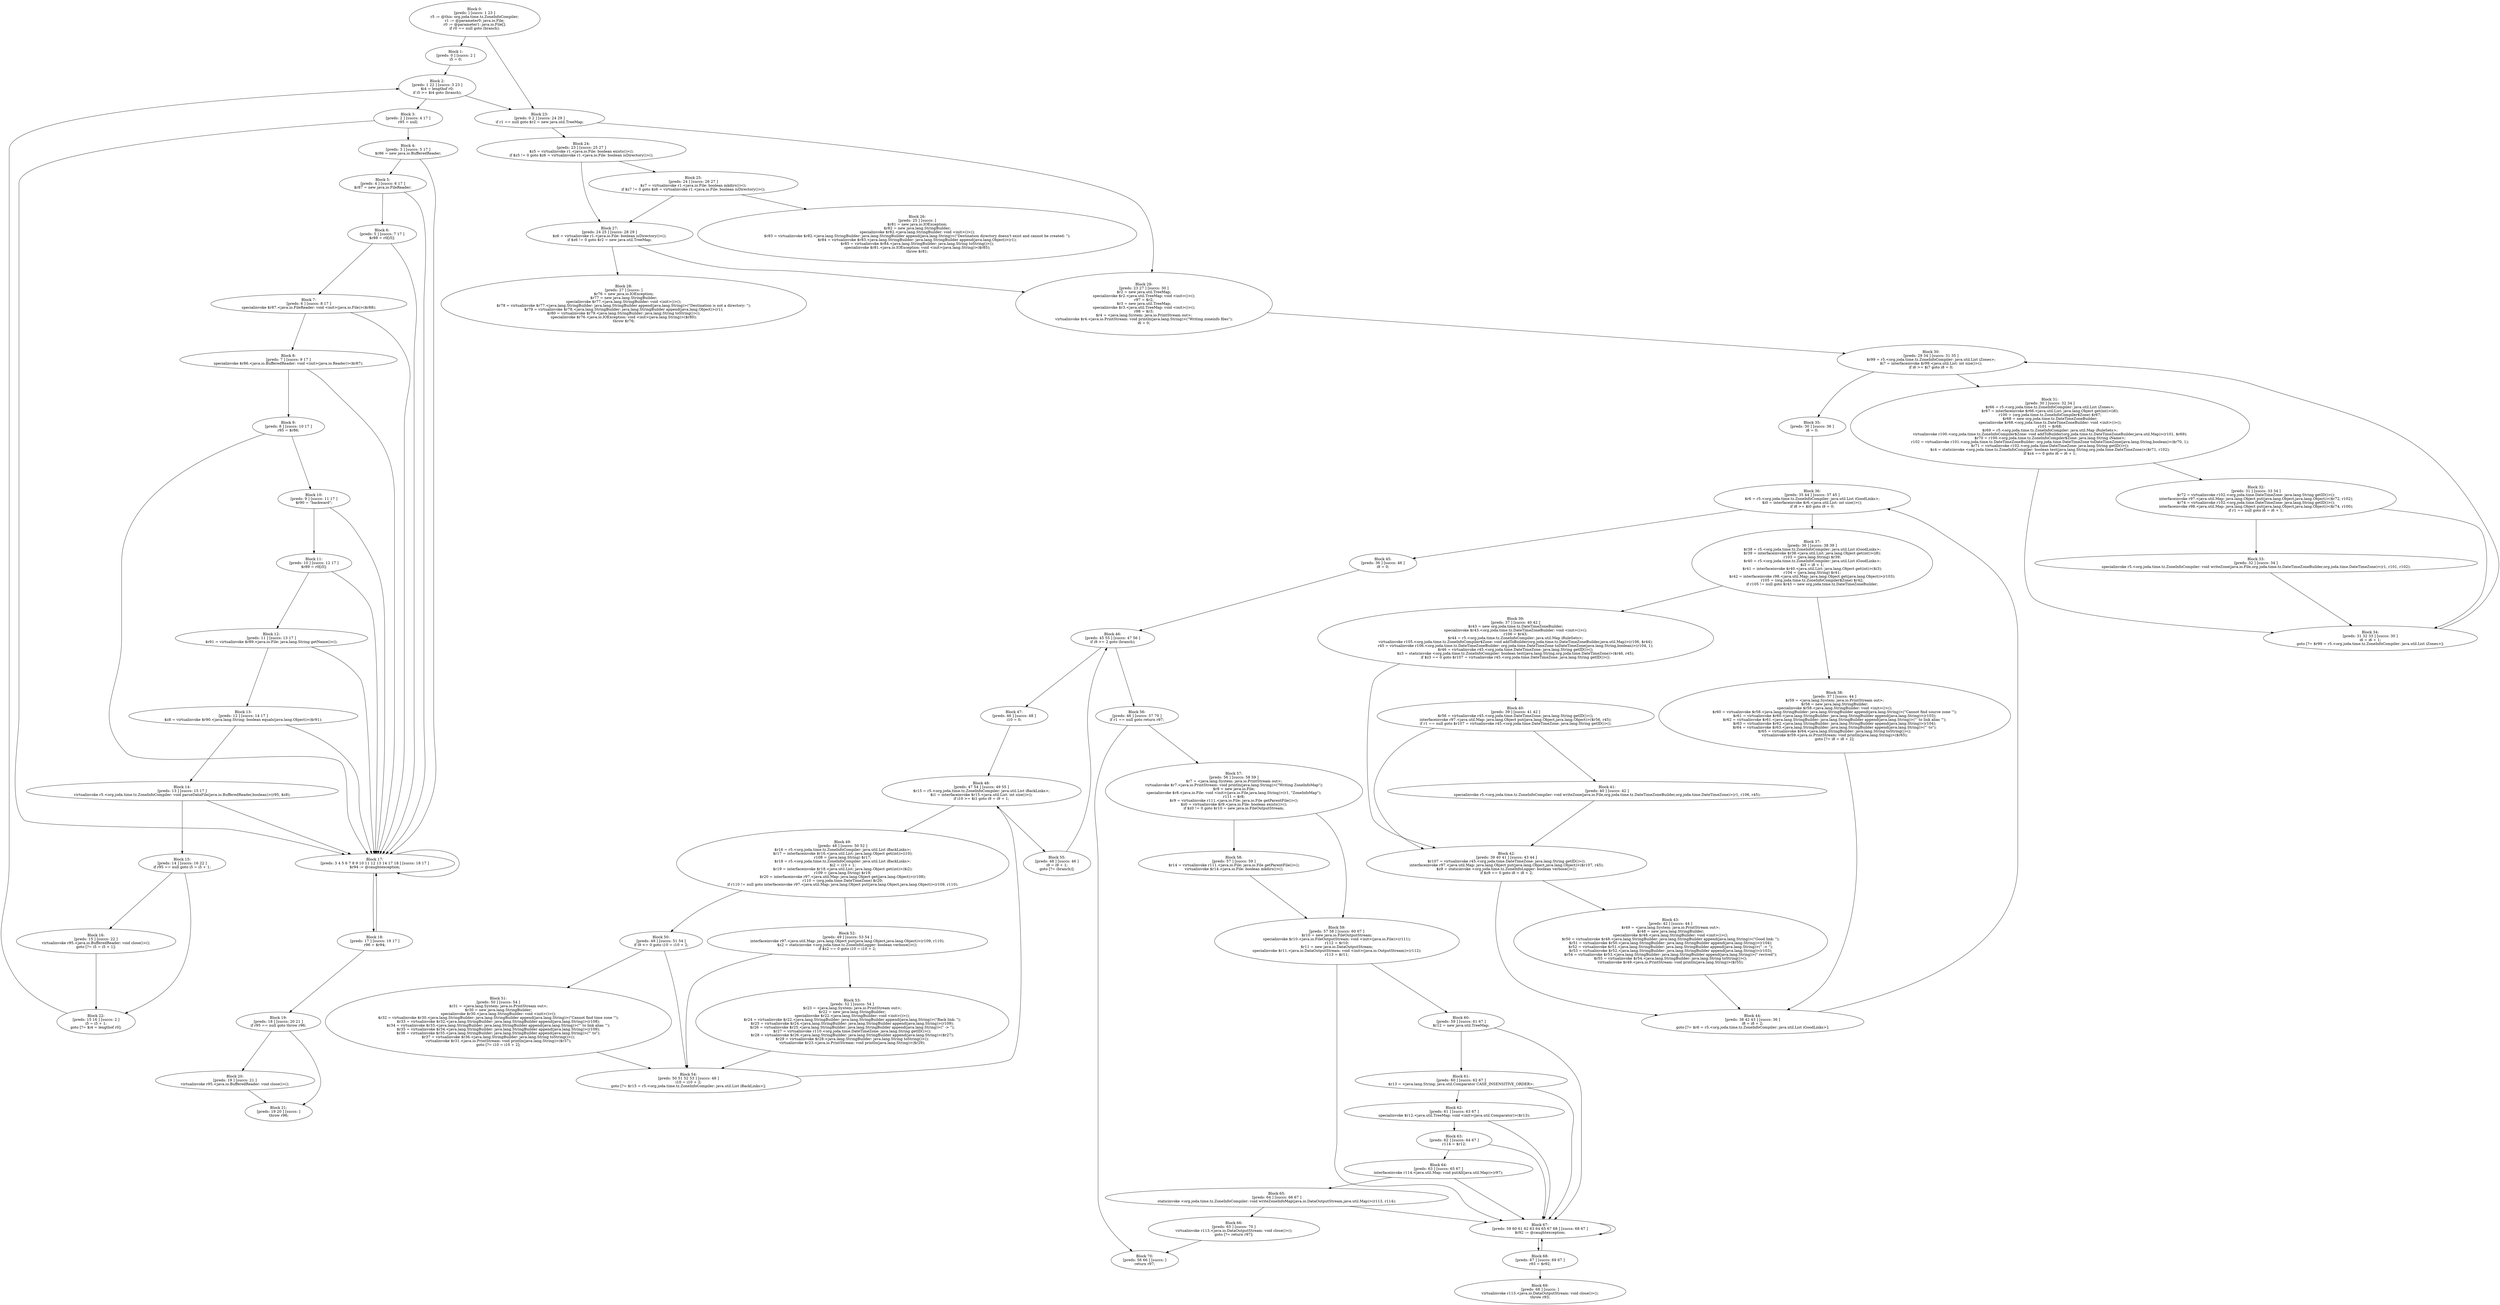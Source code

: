digraph "unitGraph" {
    "Block 0:
[preds: ] [succs: 1 23 ]
r5 := @this: org.joda.time.tz.ZoneInfoCompiler;
r1 := @parameter0: java.io.File;
r0 := @parameter1: java.io.File[];
if r0 == null goto (branch);
"
    "Block 1:
[preds: 0 ] [succs: 2 ]
i5 = 0;
"
    "Block 2:
[preds: 1 22 ] [succs: 3 23 ]
$i4 = lengthof r0;
if i5 >= $i4 goto (branch);
"
    "Block 3:
[preds: 2 ] [succs: 4 17 ]
r95 = null;
"
    "Block 4:
[preds: 3 ] [succs: 5 17 ]
$r86 = new java.io.BufferedReader;
"
    "Block 5:
[preds: 4 ] [succs: 6 17 ]
$r87 = new java.io.FileReader;
"
    "Block 6:
[preds: 5 ] [succs: 7 17 ]
$r88 = r0[i5];
"
    "Block 7:
[preds: 6 ] [succs: 8 17 ]
specialinvoke $r87.<java.io.FileReader: void <init>(java.io.File)>($r88);
"
    "Block 8:
[preds: 7 ] [succs: 9 17 ]
specialinvoke $r86.<java.io.BufferedReader: void <init>(java.io.Reader)>($r87);
"
    "Block 9:
[preds: 8 ] [succs: 10 17 ]
r95 = $r86;
"
    "Block 10:
[preds: 9 ] [succs: 11 17 ]
$r90 = \"backward\";
"
    "Block 11:
[preds: 10 ] [succs: 12 17 ]
$r89 = r0[i5];
"
    "Block 12:
[preds: 11 ] [succs: 13 17 ]
$r91 = virtualinvoke $r89.<java.io.File: java.lang.String getName()>();
"
    "Block 13:
[preds: 12 ] [succs: 14 17 ]
$z8 = virtualinvoke $r90.<java.lang.String: boolean equals(java.lang.Object)>($r91);
"
    "Block 14:
[preds: 13 ] [succs: 15 17 ]
virtualinvoke r5.<org.joda.time.tz.ZoneInfoCompiler: void parseDataFile(java.io.BufferedReader,boolean)>(r95, $z8);
"
    "Block 15:
[preds: 14 ] [succs: 16 22 ]
if r95 == null goto i5 = i5 + 1;
"
    "Block 16:
[preds: 15 ] [succs: 22 ]
virtualinvoke r95.<java.io.BufferedReader: void close()>();
goto [?= i5 = i5 + 1];
"
    "Block 17:
[preds: 3 4 5 6 7 8 9 10 11 12 13 14 17 18 ] [succs: 18 17 ]
$r94 := @caughtexception;
"
    "Block 18:
[preds: 17 ] [succs: 19 17 ]
r96 = $r94;
"
    "Block 19:
[preds: 18 ] [succs: 20 21 ]
if r95 == null goto throw r96;
"
    "Block 20:
[preds: 19 ] [succs: 21 ]
virtualinvoke r95.<java.io.BufferedReader: void close()>();
"
    "Block 21:
[preds: 19 20 ] [succs: ]
throw r96;
"
    "Block 22:
[preds: 15 16 ] [succs: 2 ]
i5 = i5 + 1;
goto [?= $i4 = lengthof r0];
"
    "Block 23:
[preds: 0 2 ] [succs: 24 29 ]
if r1 == null goto $r2 = new java.util.TreeMap;
"
    "Block 24:
[preds: 23 ] [succs: 25 27 ]
$z5 = virtualinvoke r1.<java.io.File: boolean exists()>();
if $z5 != 0 goto $z6 = virtualinvoke r1.<java.io.File: boolean isDirectory()>();
"
    "Block 25:
[preds: 24 ] [succs: 26 27 ]
$z7 = virtualinvoke r1.<java.io.File: boolean mkdirs()>();
if $z7 != 0 goto $z6 = virtualinvoke r1.<java.io.File: boolean isDirectory()>();
"
    "Block 26:
[preds: 25 ] [succs: ]
$r81 = new java.io.IOException;
$r82 = new java.lang.StringBuilder;
specialinvoke $r82.<java.lang.StringBuilder: void <init>()>();
$r83 = virtualinvoke $r82.<java.lang.StringBuilder: java.lang.StringBuilder append(java.lang.String)>(\"Destination directory doesn\'t exist and cannot be created: \");
$r84 = virtualinvoke $r83.<java.lang.StringBuilder: java.lang.StringBuilder append(java.lang.Object)>(r1);
$r85 = virtualinvoke $r84.<java.lang.StringBuilder: java.lang.String toString()>();
specialinvoke $r81.<java.io.IOException: void <init>(java.lang.String)>($r85);
throw $r81;
"
    "Block 27:
[preds: 24 25 ] [succs: 28 29 ]
$z6 = virtualinvoke r1.<java.io.File: boolean isDirectory()>();
if $z6 != 0 goto $r2 = new java.util.TreeMap;
"
    "Block 28:
[preds: 27 ] [succs: ]
$r76 = new java.io.IOException;
$r77 = new java.lang.StringBuilder;
specialinvoke $r77.<java.lang.StringBuilder: void <init>()>();
$r78 = virtualinvoke $r77.<java.lang.StringBuilder: java.lang.StringBuilder append(java.lang.String)>(\"Destination is not a directory: \");
$r79 = virtualinvoke $r78.<java.lang.StringBuilder: java.lang.StringBuilder append(java.lang.Object)>(r1);
$r80 = virtualinvoke $r79.<java.lang.StringBuilder: java.lang.String toString()>();
specialinvoke $r76.<java.io.IOException: void <init>(java.lang.String)>($r80);
throw $r76;
"
    "Block 29:
[preds: 23 27 ] [succs: 30 ]
$r2 = new java.util.TreeMap;
specialinvoke $r2.<java.util.TreeMap: void <init>()>();
r97 = $r2;
$r3 = new java.util.TreeMap;
specialinvoke $r3.<java.util.TreeMap: void <init>()>();
r98 = $r3;
$r4 = <java.lang.System: java.io.PrintStream out>;
virtualinvoke $r4.<java.io.PrintStream: void println(java.lang.String)>(\"Writing zoneinfo files\");
i6 = 0;
"
    "Block 30:
[preds: 29 34 ] [succs: 31 35 ]
$r99 = r5.<org.joda.time.tz.ZoneInfoCompiler: java.util.List iZones>;
$i7 = interfaceinvoke $r99.<java.util.List: int size()>();
if i6 >= $i7 goto i8 = 0;
"
    "Block 31:
[preds: 30 ] [succs: 32 34 ]
$r66 = r5.<org.joda.time.tz.ZoneInfoCompiler: java.util.List iZones>;
$r67 = interfaceinvoke $r66.<java.util.List: java.lang.Object get(int)>(i6);
r100 = (org.joda.time.tz.ZoneInfoCompiler$Zone) $r67;
$r68 = new org.joda.time.tz.DateTimeZoneBuilder;
specialinvoke $r68.<org.joda.time.tz.DateTimeZoneBuilder: void <init>()>();
r101 = $r68;
$r69 = r5.<org.joda.time.tz.ZoneInfoCompiler: java.util.Map iRuleSets>;
virtualinvoke r100.<org.joda.time.tz.ZoneInfoCompiler$Zone: void addToBuilder(org.joda.time.tz.DateTimeZoneBuilder,java.util.Map)>(r101, $r69);
$r70 = r100.<org.joda.time.tz.ZoneInfoCompiler$Zone: java.lang.String iName>;
r102 = virtualinvoke r101.<org.joda.time.tz.DateTimeZoneBuilder: org.joda.time.DateTimeZone toDateTimeZone(java.lang.String,boolean)>($r70, 1);
$r71 = virtualinvoke r102.<org.joda.time.DateTimeZone: java.lang.String getID()>();
$z4 = staticinvoke <org.joda.time.tz.ZoneInfoCompiler: boolean test(java.lang.String,org.joda.time.DateTimeZone)>($r71, r102);
if $z4 == 0 goto i6 = i6 + 1;
"
    "Block 32:
[preds: 31 ] [succs: 33 34 ]
$r72 = virtualinvoke r102.<org.joda.time.DateTimeZone: java.lang.String getID()>();
interfaceinvoke r97.<java.util.Map: java.lang.Object put(java.lang.Object,java.lang.Object)>($r72, r102);
$r74 = virtualinvoke r102.<org.joda.time.DateTimeZone: java.lang.String getID()>();
interfaceinvoke r98.<java.util.Map: java.lang.Object put(java.lang.Object,java.lang.Object)>($r74, r100);
if r1 == null goto i6 = i6 + 1;
"
    "Block 33:
[preds: 32 ] [succs: 34 ]
specialinvoke r5.<org.joda.time.tz.ZoneInfoCompiler: void writeZone(java.io.File,org.joda.time.tz.DateTimeZoneBuilder,org.joda.time.DateTimeZone)>(r1, r101, r102);
"
    "Block 34:
[preds: 31 32 33 ] [succs: 30 ]
i6 = i6 + 1;
goto [?= $r99 = r5.<org.joda.time.tz.ZoneInfoCompiler: java.util.List iZones>];
"
    "Block 35:
[preds: 30 ] [succs: 36 ]
i8 = 0;
"
    "Block 36:
[preds: 35 44 ] [succs: 37 45 ]
$r6 = r5.<org.joda.time.tz.ZoneInfoCompiler: java.util.List iGoodLinks>;
$i0 = interfaceinvoke $r6.<java.util.List: int size()>();
if i8 >= $i0 goto i9 = 0;
"
    "Block 37:
[preds: 36 ] [succs: 38 39 ]
$r38 = r5.<org.joda.time.tz.ZoneInfoCompiler: java.util.List iGoodLinks>;
$r39 = interfaceinvoke $r38.<java.util.List: java.lang.Object get(int)>(i8);
r103 = (java.lang.String) $r39;
$r40 = r5.<org.joda.time.tz.ZoneInfoCompiler: java.util.List iGoodLinks>;
$i3 = i8 + 1;
$r41 = interfaceinvoke $r40.<java.util.List: java.lang.Object get(int)>($i3);
r104 = (java.lang.String) $r41;
$r42 = interfaceinvoke r98.<java.util.Map: java.lang.Object get(java.lang.Object)>(r103);
r105 = (org.joda.time.tz.ZoneInfoCompiler$Zone) $r42;
if r105 != null goto $r43 = new org.joda.time.tz.DateTimeZoneBuilder;
"
    "Block 38:
[preds: 37 ] [succs: 44 ]
$r59 = <java.lang.System: java.io.PrintStream out>;
$r58 = new java.lang.StringBuilder;
specialinvoke $r58.<java.lang.StringBuilder: void <init>()>();
$r60 = virtualinvoke $r58.<java.lang.StringBuilder: java.lang.StringBuilder append(java.lang.String)>(\"Cannot find source zone \'\");
$r61 = virtualinvoke $r60.<java.lang.StringBuilder: java.lang.StringBuilder append(java.lang.String)>(r103);
$r62 = virtualinvoke $r61.<java.lang.StringBuilder: java.lang.StringBuilder append(java.lang.String)>(\"\' to link alias \'\");
$r63 = virtualinvoke $r62.<java.lang.StringBuilder: java.lang.StringBuilder append(java.lang.String)>(r104);
$r64 = virtualinvoke $r63.<java.lang.StringBuilder: java.lang.StringBuilder append(java.lang.String)>(\"\' to\");
$r65 = virtualinvoke $r64.<java.lang.StringBuilder: java.lang.String toString()>();
virtualinvoke $r59.<java.io.PrintStream: void println(java.lang.String)>($r65);
goto [?= i8 = i8 + 2];
"
    "Block 39:
[preds: 37 ] [succs: 40 42 ]
$r43 = new org.joda.time.tz.DateTimeZoneBuilder;
specialinvoke $r43.<org.joda.time.tz.DateTimeZoneBuilder: void <init>()>();
r106 = $r43;
$r44 = r5.<org.joda.time.tz.ZoneInfoCompiler: java.util.Map iRuleSets>;
virtualinvoke r105.<org.joda.time.tz.ZoneInfoCompiler$Zone: void addToBuilder(org.joda.time.tz.DateTimeZoneBuilder,java.util.Map)>(r106, $r44);
r45 = virtualinvoke r106.<org.joda.time.tz.DateTimeZoneBuilder: org.joda.time.DateTimeZone toDateTimeZone(java.lang.String,boolean)>(r104, 1);
$r46 = virtualinvoke r45.<org.joda.time.DateTimeZone: java.lang.String getID()>();
$z3 = staticinvoke <org.joda.time.tz.ZoneInfoCompiler: boolean test(java.lang.String,org.joda.time.DateTimeZone)>($r46, r45);
if $z3 == 0 goto $r107 = virtualinvoke r45.<org.joda.time.DateTimeZone: java.lang.String getID()>();
"
    "Block 40:
[preds: 39 ] [succs: 41 42 ]
$r56 = virtualinvoke r45.<org.joda.time.DateTimeZone: java.lang.String getID()>();
interfaceinvoke r97.<java.util.Map: java.lang.Object put(java.lang.Object,java.lang.Object)>($r56, r45);
if r1 == null goto $r107 = virtualinvoke r45.<org.joda.time.DateTimeZone: java.lang.String getID()>();
"
    "Block 41:
[preds: 40 ] [succs: 42 ]
specialinvoke r5.<org.joda.time.tz.ZoneInfoCompiler: void writeZone(java.io.File,org.joda.time.tz.DateTimeZoneBuilder,org.joda.time.DateTimeZone)>(r1, r106, r45);
"
    "Block 42:
[preds: 39 40 41 ] [succs: 43 44 ]
$r107 = virtualinvoke r45.<org.joda.time.DateTimeZone: java.lang.String getID()>();
interfaceinvoke r97.<java.util.Map: java.lang.Object put(java.lang.Object,java.lang.Object)>($r107, r45);
$z9 = staticinvoke <org.joda.time.tz.ZoneInfoLogger: boolean verbose()>();
if $z9 == 0 goto i8 = i8 + 2;
"
    "Block 43:
[preds: 42 ] [succs: 44 ]
$r49 = <java.lang.System: java.io.PrintStream out>;
$r48 = new java.lang.StringBuilder;
specialinvoke $r48.<java.lang.StringBuilder: void <init>()>();
$r50 = virtualinvoke $r48.<java.lang.StringBuilder: java.lang.StringBuilder append(java.lang.String)>(\"Good link: \");
$r51 = virtualinvoke $r50.<java.lang.StringBuilder: java.lang.StringBuilder append(java.lang.String)>(r104);
$r52 = virtualinvoke $r51.<java.lang.StringBuilder: java.lang.StringBuilder append(java.lang.String)>(\" -> \");
$r53 = virtualinvoke $r52.<java.lang.StringBuilder: java.lang.StringBuilder append(java.lang.String)>(r103);
$r54 = virtualinvoke $r53.<java.lang.StringBuilder: java.lang.StringBuilder append(java.lang.String)>(\" revived\");
$r55 = virtualinvoke $r54.<java.lang.StringBuilder: java.lang.String toString()>();
virtualinvoke $r49.<java.io.PrintStream: void println(java.lang.String)>($r55);
"
    "Block 44:
[preds: 38 42 43 ] [succs: 36 ]
i8 = i8 + 2;
goto [?= $r6 = r5.<org.joda.time.tz.ZoneInfoCompiler: java.util.List iGoodLinks>];
"
    "Block 45:
[preds: 36 ] [succs: 46 ]
i9 = 0;
"
    "Block 46:
[preds: 45 55 ] [succs: 47 56 ]
if i9 >= 2 goto (branch);
"
    "Block 47:
[preds: 46 ] [succs: 48 ]
i10 = 0;
"
    "Block 48:
[preds: 47 54 ] [succs: 49 55 ]
$r15 = r5.<org.joda.time.tz.ZoneInfoCompiler: java.util.List iBackLinks>;
$i1 = interfaceinvoke $r15.<java.util.List: int size()>();
if i10 >= $i1 goto i9 = i9 + 1;
"
    "Block 49:
[preds: 48 ] [succs: 50 52 ]
$r16 = r5.<org.joda.time.tz.ZoneInfoCompiler: java.util.List iBackLinks>;
$r17 = interfaceinvoke $r16.<java.util.List: java.lang.Object get(int)>(i10);
r108 = (java.lang.String) $r17;
$r18 = r5.<org.joda.time.tz.ZoneInfoCompiler: java.util.List iBackLinks>;
$i2 = i10 + 1;
$r19 = interfaceinvoke $r18.<java.util.List: java.lang.Object get(int)>($i2);
r109 = (java.lang.String) $r19;
$r20 = interfaceinvoke r97.<java.util.Map: java.lang.Object get(java.lang.Object)>(r108);
r110 = (org.joda.time.DateTimeZone) $r20;
if r110 != null goto interfaceinvoke r97.<java.util.Map: java.lang.Object put(java.lang.Object,java.lang.Object)>(r109, r110);
"
    "Block 50:
[preds: 49 ] [succs: 51 54 ]
if i9 <= 0 goto i10 = i10 + 2;
"
    "Block 51:
[preds: 50 ] [succs: 54 ]
$r31 = <java.lang.System: java.io.PrintStream out>;
$r30 = new java.lang.StringBuilder;
specialinvoke $r30.<java.lang.StringBuilder: void <init>()>();
$r32 = virtualinvoke $r30.<java.lang.StringBuilder: java.lang.StringBuilder append(java.lang.String)>(\"Cannot find time zone \'\");
$r33 = virtualinvoke $r32.<java.lang.StringBuilder: java.lang.StringBuilder append(java.lang.String)>(r108);
$r34 = virtualinvoke $r33.<java.lang.StringBuilder: java.lang.StringBuilder append(java.lang.String)>(\"\' to link alias \'\");
$r35 = virtualinvoke $r34.<java.lang.StringBuilder: java.lang.StringBuilder append(java.lang.String)>(r109);
$r36 = virtualinvoke $r35.<java.lang.StringBuilder: java.lang.StringBuilder append(java.lang.String)>(\"\' to\");
$r37 = virtualinvoke $r36.<java.lang.StringBuilder: java.lang.String toString()>();
virtualinvoke $r31.<java.io.PrintStream: void println(java.lang.String)>($r37);
goto [?= i10 = i10 + 2];
"
    "Block 52:
[preds: 49 ] [succs: 53 54 ]
interfaceinvoke r97.<java.util.Map: java.lang.Object put(java.lang.Object,java.lang.Object)>(r109, r110);
$z2 = staticinvoke <org.joda.time.tz.ZoneInfoLogger: boolean verbose()>();
if $z2 == 0 goto i10 = i10 + 2;
"
    "Block 53:
[preds: 52 ] [succs: 54 ]
$r23 = <java.lang.System: java.io.PrintStream out>;
$r22 = new java.lang.StringBuilder;
specialinvoke $r22.<java.lang.StringBuilder: void <init>()>();
$r24 = virtualinvoke $r22.<java.lang.StringBuilder: java.lang.StringBuilder append(java.lang.String)>(\"Back link: \");
$r25 = virtualinvoke $r24.<java.lang.StringBuilder: java.lang.StringBuilder append(java.lang.String)>(r109);
$r26 = virtualinvoke $r25.<java.lang.StringBuilder: java.lang.StringBuilder append(java.lang.String)>(\" -> \");
$r27 = virtualinvoke r110.<org.joda.time.DateTimeZone: java.lang.String getID()>();
$r28 = virtualinvoke $r26.<java.lang.StringBuilder: java.lang.StringBuilder append(java.lang.String)>($r27);
$r29 = virtualinvoke $r28.<java.lang.StringBuilder: java.lang.String toString()>();
virtualinvoke $r23.<java.io.PrintStream: void println(java.lang.String)>($r29);
"
    "Block 54:
[preds: 50 51 52 53 ] [succs: 48 ]
i10 = i10 + 2;
goto [?= $r15 = r5.<org.joda.time.tz.ZoneInfoCompiler: java.util.List iBackLinks>];
"
    "Block 55:
[preds: 48 ] [succs: 46 ]
i9 = i9 + 1;
goto [?= (branch)];
"
    "Block 56:
[preds: 46 ] [succs: 57 70 ]
if r1 == null goto return r97;
"
    "Block 57:
[preds: 56 ] [succs: 58 59 ]
$r7 = <java.lang.System: java.io.PrintStream out>;
virtualinvoke $r7.<java.io.PrintStream: void println(java.lang.String)>(\"Writing ZoneInfoMap\");
$r8 = new java.io.File;
specialinvoke $r8.<java.io.File: void <init>(java.io.File,java.lang.String)>(r1, \"ZoneInfoMap\");
r111 = $r8;
$r9 = virtualinvoke r111.<java.io.File: java.io.File getParentFile()>();
$z0 = virtualinvoke $r9.<java.io.File: boolean exists()>();
if $z0 != 0 goto $r10 = new java.io.FileOutputStream;
"
    "Block 58:
[preds: 57 ] [succs: 59 ]
$r14 = virtualinvoke r111.<java.io.File: java.io.File getParentFile()>();
virtualinvoke $r14.<java.io.File: boolean mkdirs()>();
"
    "Block 59:
[preds: 57 58 ] [succs: 60 67 ]
$r10 = new java.io.FileOutputStream;
specialinvoke $r10.<java.io.FileOutputStream: void <init>(java.io.File)>(r111);
r112 = $r10;
$r11 = new java.io.DataOutputStream;
specialinvoke $r11.<java.io.DataOutputStream: void <init>(java.io.OutputStream)>(r112);
r113 = $r11;
"
    "Block 60:
[preds: 59 ] [succs: 61 67 ]
$r12 = new java.util.TreeMap;
"
    "Block 61:
[preds: 60 ] [succs: 62 67 ]
$r13 = <java.lang.String: java.util.Comparator CASE_INSENSITIVE_ORDER>;
"
    "Block 62:
[preds: 61 ] [succs: 63 67 ]
specialinvoke $r12.<java.util.TreeMap: void <init>(java.util.Comparator)>($r13);
"
    "Block 63:
[preds: 62 ] [succs: 64 67 ]
r114 = $r12;
"
    "Block 64:
[preds: 63 ] [succs: 65 67 ]
interfaceinvoke r114.<java.util.Map: void putAll(java.util.Map)>(r97);
"
    "Block 65:
[preds: 64 ] [succs: 66 67 ]
staticinvoke <org.joda.time.tz.ZoneInfoCompiler: void writeZoneInfoMap(java.io.DataOutputStream,java.util.Map)>(r113, r114);
"
    "Block 66:
[preds: 65 ] [succs: 70 ]
virtualinvoke r113.<java.io.DataOutputStream: void close()>();
goto [?= return r97];
"
    "Block 67:
[preds: 59 60 61 62 63 64 65 67 68 ] [succs: 68 67 ]
$r92 := @caughtexception;
"
    "Block 68:
[preds: 67 ] [succs: 69 67 ]
r93 = $r92;
"
    "Block 69:
[preds: 68 ] [succs: ]
virtualinvoke r113.<java.io.DataOutputStream: void close()>();
throw r93;
"
    "Block 70:
[preds: 56 66 ] [succs: ]
return r97;
"
    "Block 0:
[preds: ] [succs: 1 23 ]
r5 := @this: org.joda.time.tz.ZoneInfoCompiler;
r1 := @parameter0: java.io.File;
r0 := @parameter1: java.io.File[];
if r0 == null goto (branch);
"->"Block 1:
[preds: 0 ] [succs: 2 ]
i5 = 0;
";
    "Block 0:
[preds: ] [succs: 1 23 ]
r5 := @this: org.joda.time.tz.ZoneInfoCompiler;
r1 := @parameter0: java.io.File;
r0 := @parameter1: java.io.File[];
if r0 == null goto (branch);
"->"Block 23:
[preds: 0 2 ] [succs: 24 29 ]
if r1 == null goto $r2 = new java.util.TreeMap;
";
    "Block 1:
[preds: 0 ] [succs: 2 ]
i5 = 0;
"->"Block 2:
[preds: 1 22 ] [succs: 3 23 ]
$i4 = lengthof r0;
if i5 >= $i4 goto (branch);
";
    "Block 2:
[preds: 1 22 ] [succs: 3 23 ]
$i4 = lengthof r0;
if i5 >= $i4 goto (branch);
"->"Block 3:
[preds: 2 ] [succs: 4 17 ]
r95 = null;
";
    "Block 2:
[preds: 1 22 ] [succs: 3 23 ]
$i4 = lengthof r0;
if i5 >= $i4 goto (branch);
"->"Block 23:
[preds: 0 2 ] [succs: 24 29 ]
if r1 == null goto $r2 = new java.util.TreeMap;
";
    "Block 3:
[preds: 2 ] [succs: 4 17 ]
r95 = null;
"->"Block 4:
[preds: 3 ] [succs: 5 17 ]
$r86 = new java.io.BufferedReader;
";
    "Block 3:
[preds: 2 ] [succs: 4 17 ]
r95 = null;
"->"Block 17:
[preds: 3 4 5 6 7 8 9 10 11 12 13 14 17 18 ] [succs: 18 17 ]
$r94 := @caughtexception;
";
    "Block 4:
[preds: 3 ] [succs: 5 17 ]
$r86 = new java.io.BufferedReader;
"->"Block 5:
[preds: 4 ] [succs: 6 17 ]
$r87 = new java.io.FileReader;
";
    "Block 4:
[preds: 3 ] [succs: 5 17 ]
$r86 = new java.io.BufferedReader;
"->"Block 17:
[preds: 3 4 5 6 7 8 9 10 11 12 13 14 17 18 ] [succs: 18 17 ]
$r94 := @caughtexception;
";
    "Block 5:
[preds: 4 ] [succs: 6 17 ]
$r87 = new java.io.FileReader;
"->"Block 6:
[preds: 5 ] [succs: 7 17 ]
$r88 = r0[i5];
";
    "Block 5:
[preds: 4 ] [succs: 6 17 ]
$r87 = new java.io.FileReader;
"->"Block 17:
[preds: 3 4 5 6 7 8 9 10 11 12 13 14 17 18 ] [succs: 18 17 ]
$r94 := @caughtexception;
";
    "Block 6:
[preds: 5 ] [succs: 7 17 ]
$r88 = r0[i5];
"->"Block 7:
[preds: 6 ] [succs: 8 17 ]
specialinvoke $r87.<java.io.FileReader: void <init>(java.io.File)>($r88);
";
    "Block 6:
[preds: 5 ] [succs: 7 17 ]
$r88 = r0[i5];
"->"Block 17:
[preds: 3 4 5 6 7 8 9 10 11 12 13 14 17 18 ] [succs: 18 17 ]
$r94 := @caughtexception;
";
    "Block 7:
[preds: 6 ] [succs: 8 17 ]
specialinvoke $r87.<java.io.FileReader: void <init>(java.io.File)>($r88);
"->"Block 8:
[preds: 7 ] [succs: 9 17 ]
specialinvoke $r86.<java.io.BufferedReader: void <init>(java.io.Reader)>($r87);
";
    "Block 7:
[preds: 6 ] [succs: 8 17 ]
specialinvoke $r87.<java.io.FileReader: void <init>(java.io.File)>($r88);
"->"Block 17:
[preds: 3 4 5 6 7 8 9 10 11 12 13 14 17 18 ] [succs: 18 17 ]
$r94 := @caughtexception;
";
    "Block 8:
[preds: 7 ] [succs: 9 17 ]
specialinvoke $r86.<java.io.BufferedReader: void <init>(java.io.Reader)>($r87);
"->"Block 9:
[preds: 8 ] [succs: 10 17 ]
r95 = $r86;
";
    "Block 8:
[preds: 7 ] [succs: 9 17 ]
specialinvoke $r86.<java.io.BufferedReader: void <init>(java.io.Reader)>($r87);
"->"Block 17:
[preds: 3 4 5 6 7 8 9 10 11 12 13 14 17 18 ] [succs: 18 17 ]
$r94 := @caughtexception;
";
    "Block 9:
[preds: 8 ] [succs: 10 17 ]
r95 = $r86;
"->"Block 10:
[preds: 9 ] [succs: 11 17 ]
$r90 = \"backward\";
";
    "Block 9:
[preds: 8 ] [succs: 10 17 ]
r95 = $r86;
"->"Block 17:
[preds: 3 4 5 6 7 8 9 10 11 12 13 14 17 18 ] [succs: 18 17 ]
$r94 := @caughtexception;
";
    "Block 10:
[preds: 9 ] [succs: 11 17 ]
$r90 = \"backward\";
"->"Block 11:
[preds: 10 ] [succs: 12 17 ]
$r89 = r0[i5];
";
    "Block 10:
[preds: 9 ] [succs: 11 17 ]
$r90 = \"backward\";
"->"Block 17:
[preds: 3 4 5 6 7 8 9 10 11 12 13 14 17 18 ] [succs: 18 17 ]
$r94 := @caughtexception;
";
    "Block 11:
[preds: 10 ] [succs: 12 17 ]
$r89 = r0[i5];
"->"Block 12:
[preds: 11 ] [succs: 13 17 ]
$r91 = virtualinvoke $r89.<java.io.File: java.lang.String getName()>();
";
    "Block 11:
[preds: 10 ] [succs: 12 17 ]
$r89 = r0[i5];
"->"Block 17:
[preds: 3 4 5 6 7 8 9 10 11 12 13 14 17 18 ] [succs: 18 17 ]
$r94 := @caughtexception;
";
    "Block 12:
[preds: 11 ] [succs: 13 17 ]
$r91 = virtualinvoke $r89.<java.io.File: java.lang.String getName()>();
"->"Block 13:
[preds: 12 ] [succs: 14 17 ]
$z8 = virtualinvoke $r90.<java.lang.String: boolean equals(java.lang.Object)>($r91);
";
    "Block 12:
[preds: 11 ] [succs: 13 17 ]
$r91 = virtualinvoke $r89.<java.io.File: java.lang.String getName()>();
"->"Block 17:
[preds: 3 4 5 6 7 8 9 10 11 12 13 14 17 18 ] [succs: 18 17 ]
$r94 := @caughtexception;
";
    "Block 13:
[preds: 12 ] [succs: 14 17 ]
$z8 = virtualinvoke $r90.<java.lang.String: boolean equals(java.lang.Object)>($r91);
"->"Block 14:
[preds: 13 ] [succs: 15 17 ]
virtualinvoke r5.<org.joda.time.tz.ZoneInfoCompiler: void parseDataFile(java.io.BufferedReader,boolean)>(r95, $z8);
";
    "Block 13:
[preds: 12 ] [succs: 14 17 ]
$z8 = virtualinvoke $r90.<java.lang.String: boolean equals(java.lang.Object)>($r91);
"->"Block 17:
[preds: 3 4 5 6 7 8 9 10 11 12 13 14 17 18 ] [succs: 18 17 ]
$r94 := @caughtexception;
";
    "Block 14:
[preds: 13 ] [succs: 15 17 ]
virtualinvoke r5.<org.joda.time.tz.ZoneInfoCompiler: void parseDataFile(java.io.BufferedReader,boolean)>(r95, $z8);
"->"Block 15:
[preds: 14 ] [succs: 16 22 ]
if r95 == null goto i5 = i5 + 1;
";
    "Block 14:
[preds: 13 ] [succs: 15 17 ]
virtualinvoke r5.<org.joda.time.tz.ZoneInfoCompiler: void parseDataFile(java.io.BufferedReader,boolean)>(r95, $z8);
"->"Block 17:
[preds: 3 4 5 6 7 8 9 10 11 12 13 14 17 18 ] [succs: 18 17 ]
$r94 := @caughtexception;
";
    "Block 15:
[preds: 14 ] [succs: 16 22 ]
if r95 == null goto i5 = i5 + 1;
"->"Block 16:
[preds: 15 ] [succs: 22 ]
virtualinvoke r95.<java.io.BufferedReader: void close()>();
goto [?= i5 = i5 + 1];
";
    "Block 15:
[preds: 14 ] [succs: 16 22 ]
if r95 == null goto i5 = i5 + 1;
"->"Block 22:
[preds: 15 16 ] [succs: 2 ]
i5 = i5 + 1;
goto [?= $i4 = lengthof r0];
";
    "Block 16:
[preds: 15 ] [succs: 22 ]
virtualinvoke r95.<java.io.BufferedReader: void close()>();
goto [?= i5 = i5 + 1];
"->"Block 22:
[preds: 15 16 ] [succs: 2 ]
i5 = i5 + 1;
goto [?= $i4 = lengthof r0];
";
    "Block 17:
[preds: 3 4 5 6 7 8 9 10 11 12 13 14 17 18 ] [succs: 18 17 ]
$r94 := @caughtexception;
"->"Block 18:
[preds: 17 ] [succs: 19 17 ]
r96 = $r94;
";
    "Block 17:
[preds: 3 4 5 6 7 8 9 10 11 12 13 14 17 18 ] [succs: 18 17 ]
$r94 := @caughtexception;
"->"Block 17:
[preds: 3 4 5 6 7 8 9 10 11 12 13 14 17 18 ] [succs: 18 17 ]
$r94 := @caughtexception;
";
    "Block 18:
[preds: 17 ] [succs: 19 17 ]
r96 = $r94;
"->"Block 19:
[preds: 18 ] [succs: 20 21 ]
if r95 == null goto throw r96;
";
    "Block 18:
[preds: 17 ] [succs: 19 17 ]
r96 = $r94;
"->"Block 17:
[preds: 3 4 5 6 7 8 9 10 11 12 13 14 17 18 ] [succs: 18 17 ]
$r94 := @caughtexception;
";
    "Block 19:
[preds: 18 ] [succs: 20 21 ]
if r95 == null goto throw r96;
"->"Block 20:
[preds: 19 ] [succs: 21 ]
virtualinvoke r95.<java.io.BufferedReader: void close()>();
";
    "Block 19:
[preds: 18 ] [succs: 20 21 ]
if r95 == null goto throw r96;
"->"Block 21:
[preds: 19 20 ] [succs: ]
throw r96;
";
    "Block 20:
[preds: 19 ] [succs: 21 ]
virtualinvoke r95.<java.io.BufferedReader: void close()>();
"->"Block 21:
[preds: 19 20 ] [succs: ]
throw r96;
";
    "Block 22:
[preds: 15 16 ] [succs: 2 ]
i5 = i5 + 1;
goto [?= $i4 = lengthof r0];
"->"Block 2:
[preds: 1 22 ] [succs: 3 23 ]
$i4 = lengthof r0;
if i5 >= $i4 goto (branch);
";
    "Block 23:
[preds: 0 2 ] [succs: 24 29 ]
if r1 == null goto $r2 = new java.util.TreeMap;
"->"Block 24:
[preds: 23 ] [succs: 25 27 ]
$z5 = virtualinvoke r1.<java.io.File: boolean exists()>();
if $z5 != 0 goto $z6 = virtualinvoke r1.<java.io.File: boolean isDirectory()>();
";
    "Block 23:
[preds: 0 2 ] [succs: 24 29 ]
if r1 == null goto $r2 = new java.util.TreeMap;
"->"Block 29:
[preds: 23 27 ] [succs: 30 ]
$r2 = new java.util.TreeMap;
specialinvoke $r2.<java.util.TreeMap: void <init>()>();
r97 = $r2;
$r3 = new java.util.TreeMap;
specialinvoke $r3.<java.util.TreeMap: void <init>()>();
r98 = $r3;
$r4 = <java.lang.System: java.io.PrintStream out>;
virtualinvoke $r4.<java.io.PrintStream: void println(java.lang.String)>(\"Writing zoneinfo files\");
i6 = 0;
";
    "Block 24:
[preds: 23 ] [succs: 25 27 ]
$z5 = virtualinvoke r1.<java.io.File: boolean exists()>();
if $z5 != 0 goto $z6 = virtualinvoke r1.<java.io.File: boolean isDirectory()>();
"->"Block 25:
[preds: 24 ] [succs: 26 27 ]
$z7 = virtualinvoke r1.<java.io.File: boolean mkdirs()>();
if $z7 != 0 goto $z6 = virtualinvoke r1.<java.io.File: boolean isDirectory()>();
";
    "Block 24:
[preds: 23 ] [succs: 25 27 ]
$z5 = virtualinvoke r1.<java.io.File: boolean exists()>();
if $z5 != 0 goto $z6 = virtualinvoke r1.<java.io.File: boolean isDirectory()>();
"->"Block 27:
[preds: 24 25 ] [succs: 28 29 ]
$z6 = virtualinvoke r1.<java.io.File: boolean isDirectory()>();
if $z6 != 0 goto $r2 = new java.util.TreeMap;
";
    "Block 25:
[preds: 24 ] [succs: 26 27 ]
$z7 = virtualinvoke r1.<java.io.File: boolean mkdirs()>();
if $z7 != 0 goto $z6 = virtualinvoke r1.<java.io.File: boolean isDirectory()>();
"->"Block 26:
[preds: 25 ] [succs: ]
$r81 = new java.io.IOException;
$r82 = new java.lang.StringBuilder;
specialinvoke $r82.<java.lang.StringBuilder: void <init>()>();
$r83 = virtualinvoke $r82.<java.lang.StringBuilder: java.lang.StringBuilder append(java.lang.String)>(\"Destination directory doesn\'t exist and cannot be created: \");
$r84 = virtualinvoke $r83.<java.lang.StringBuilder: java.lang.StringBuilder append(java.lang.Object)>(r1);
$r85 = virtualinvoke $r84.<java.lang.StringBuilder: java.lang.String toString()>();
specialinvoke $r81.<java.io.IOException: void <init>(java.lang.String)>($r85);
throw $r81;
";
    "Block 25:
[preds: 24 ] [succs: 26 27 ]
$z7 = virtualinvoke r1.<java.io.File: boolean mkdirs()>();
if $z7 != 0 goto $z6 = virtualinvoke r1.<java.io.File: boolean isDirectory()>();
"->"Block 27:
[preds: 24 25 ] [succs: 28 29 ]
$z6 = virtualinvoke r1.<java.io.File: boolean isDirectory()>();
if $z6 != 0 goto $r2 = new java.util.TreeMap;
";
    "Block 27:
[preds: 24 25 ] [succs: 28 29 ]
$z6 = virtualinvoke r1.<java.io.File: boolean isDirectory()>();
if $z6 != 0 goto $r2 = new java.util.TreeMap;
"->"Block 28:
[preds: 27 ] [succs: ]
$r76 = new java.io.IOException;
$r77 = new java.lang.StringBuilder;
specialinvoke $r77.<java.lang.StringBuilder: void <init>()>();
$r78 = virtualinvoke $r77.<java.lang.StringBuilder: java.lang.StringBuilder append(java.lang.String)>(\"Destination is not a directory: \");
$r79 = virtualinvoke $r78.<java.lang.StringBuilder: java.lang.StringBuilder append(java.lang.Object)>(r1);
$r80 = virtualinvoke $r79.<java.lang.StringBuilder: java.lang.String toString()>();
specialinvoke $r76.<java.io.IOException: void <init>(java.lang.String)>($r80);
throw $r76;
";
    "Block 27:
[preds: 24 25 ] [succs: 28 29 ]
$z6 = virtualinvoke r1.<java.io.File: boolean isDirectory()>();
if $z6 != 0 goto $r2 = new java.util.TreeMap;
"->"Block 29:
[preds: 23 27 ] [succs: 30 ]
$r2 = new java.util.TreeMap;
specialinvoke $r2.<java.util.TreeMap: void <init>()>();
r97 = $r2;
$r3 = new java.util.TreeMap;
specialinvoke $r3.<java.util.TreeMap: void <init>()>();
r98 = $r3;
$r4 = <java.lang.System: java.io.PrintStream out>;
virtualinvoke $r4.<java.io.PrintStream: void println(java.lang.String)>(\"Writing zoneinfo files\");
i6 = 0;
";
    "Block 29:
[preds: 23 27 ] [succs: 30 ]
$r2 = new java.util.TreeMap;
specialinvoke $r2.<java.util.TreeMap: void <init>()>();
r97 = $r2;
$r3 = new java.util.TreeMap;
specialinvoke $r3.<java.util.TreeMap: void <init>()>();
r98 = $r3;
$r4 = <java.lang.System: java.io.PrintStream out>;
virtualinvoke $r4.<java.io.PrintStream: void println(java.lang.String)>(\"Writing zoneinfo files\");
i6 = 0;
"->"Block 30:
[preds: 29 34 ] [succs: 31 35 ]
$r99 = r5.<org.joda.time.tz.ZoneInfoCompiler: java.util.List iZones>;
$i7 = interfaceinvoke $r99.<java.util.List: int size()>();
if i6 >= $i7 goto i8 = 0;
";
    "Block 30:
[preds: 29 34 ] [succs: 31 35 ]
$r99 = r5.<org.joda.time.tz.ZoneInfoCompiler: java.util.List iZones>;
$i7 = interfaceinvoke $r99.<java.util.List: int size()>();
if i6 >= $i7 goto i8 = 0;
"->"Block 31:
[preds: 30 ] [succs: 32 34 ]
$r66 = r5.<org.joda.time.tz.ZoneInfoCompiler: java.util.List iZones>;
$r67 = interfaceinvoke $r66.<java.util.List: java.lang.Object get(int)>(i6);
r100 = (org.joda.time.tz.ZoneInfoCompiler$Zone) $r67;
$r68 = new org.joda.time.tz.DateTimeZoneBuilder;
specialinvoke $r68.<org.joda.time.tz.DateTimeZoneBuilder: void <init>()>();
r101 = $r68;
$r69 = r5.<org.joda.time.tz.ZoneInfoCompiler: java.util.Map iRuleSets>;
virtualinvoke r100.<org.joda.time.tz.ZoneInfoCompiler$Zone: void addToBuilder(org.joda.time.tz.DateTimeZoneBuilder,java.util.Map)>(r101, $r69);
$r70 = r100.<org.joda.time.tz.ZoneInfoCompiler$Zone: java.lang.String iName>;
r102 = virtualinvoke r101.<org.joda.time.tz.DateTimeZoneBuilder: org.joda.time.DateTimeZone toDateTimeZone(java.lang.String,boolean)>($r70, 1);
$r71 = virtualinvoke r102.<org.joda.time.DateTimeZone: java.lang.String getID()>();
$z4 = staticinvoke <org.joda.time.tz.ZoneInfoCompiler: boolean test(java.lang.String,org.joda.time.DateTimeZone)>($r71, r102);
if $z4 == 0 goto i6 = i6 + 1;
";
    "Block 30:
[preds: 29 34 ] [succs: 31 35 ]
$r99 = r5.<org.joda.time.tz.ZoneInfoCompiler: java.util.List iZones>;
$i7 = interfaceinvoke $r99.<java.util.List: int size()>();
if i6 >= $i7 goto i8 = 0;
"->"Block 35:
[preds: 30 ] [succs: 36 ]
i8 = 0;
";
    "Block 31:
[preds: 30 ] [succs: 32 34 ]
$r66 = r5.<org.joda.time.tz.ZoneInfoCompiler: java.util.List iZones>;
$r67 = interfaceinvoke $r66.<java.util.List: java.lang.Object get(int)>(i6);
r100 = (org.joda.time.tz.ZoneInfoCompiler$Zone) $r67;
$r68 = new org.joda.time.tz.DateTimeZoneBuilder;
specialinvoke $r68.<org.joda.time.tz.DateTimeZoneBuilder: void <init>()>();
r101 = $r68;
$r69 = r5.<org.joda.time.tz.ZoneInfoCompiler: java.util.Map iRuleSets>;
virtualinvoke r100.<org.joda.time.tz.ZoneInfoCompiler$Zone: void addToBuilder(org.joda.time.tz.DateTimeZoneBuilder,java.util.Map)>(r101, $r69);
$r70 = r100.<org.joda.time.tz.ZoneInfoCompiler$Zone: java.lang.String iName>;
r102 = virtualinvoke r101.<org.joda.time.tz.DateTimeZoneBuilder: org.joda.time.DateTimeZone toDateTimeZone(java.lang.String,boolean)>($r70, 1);
$r71 = virtualinvoke r102.<org.joda.time.DateTimeZone: java.lang.String getID()>();
$z4 = staticinvoke <org.joda.time.tz.ZoneInfoCompiler: boolean test(java.lang.String,org.joda.time.DateTimeZone)>($r71, r102);
if $z4 == 0 goto i6 = i6 + 1;
"->"Block 32:
[preds: 31 ] [succs: 33 34 ]
$r72 = virtualinvoke r102.<org.joda.time.DateTimeZone: java.lang.String getID()>();
interfaceinvoke r97.<java.util.Map: java.lang.Object put(java.lang.Object,java.lang.Object)>($r72, r102);
$r74 = virtualinvoke r102.<org.joda.time.DateTimeZone: java.lang.String getID()>();
interfaceinvoke r98.<java.util.Map: java.lang.Object put(java.lang.Object,java.lang.Object)>($r74, r100);
if r1 == null goto i6 = i6 + 1;
";
    "Block 31:
[preds: 30 ] [succs: 32 34 ]
$r66 = r5.<org.joda.time.tz.ZoneInfoCompiler: java.util.List iZones>;
$r67 = interfaceinvoke $r66.<java.util.List: java.lang.Object get(int)>(i6);
r100 = (org.joda.time.tz.ZoneInfoCompiler$Zone) $r67;
$r68 = new org.joda.time.tz.DateTimeZoneBuilder;
specialinvoke $r68.<org.joda.time.tz.DateTimeZoneBuilder: void <init>()>();
r101 = $r68;
$r69 = r5.<org.joda.time.tz.ZoneInfoCompiler: java.util.Map iRuleSets>;
virtualinvoke r100.<org.joda.time.tz.ZoneInfoCompiler$Zone: void addToBuilder(org.joda.time.tz.DateTimeZoneBuilder,java.util.Map)>(r101, $r69);
$r70 = r100.<org.joda.time.tz.ZoneInfoCompiler$Zone: java.lang.String iName>;
r102 = virtualinvoke r101.<org.joda.time.tz.DateTimeZoneBuilder: org.joda.time.DateTimeZone toDateTimeZone(java.lang.String,boolean)>($r70, 1);
$r71 = virtualinvoke r102.<org.joda.time.DateTimeZone: java.lang.String getID()>();
$z4 = staticinvoke <org.joda.time.tz.ZoneInfoCompiler: boolean test(java.lang.String,org.joda.time.DateTimeZone)>($r71, r102);
if $z4 == 0 goto i6 = i6 + 1;
"->"Block 34:
[preds: 31 32 33 ] [succs: 30 ]
i6 = i6 + 1;
goto [?= $r99 = r5.<org.joda.time.tz.ZoneInfoCompiler: java.util.List iZones>];
";
    "Block 32:
[preds: 31 ] [succs: 33 34 ]
$r72 = virtualinvoke r102.<org.joda.time.DateTimeZone: java.lang.String getID()>();
interfaceinvoke r97.<java.util.Map: java.lang.Object put(java.lang.Object,java.lang.Object)>($r72, r102);
$r74 = virtualinvoke r102.<org.joda.time.DateTimeZone: java.lang.String getID()>();
interfaceinvoke r98.<java.util.Map: java.lang.Object put(java.lang.Object,java.lang.Object)>($r74, r100);
if r1 == null goto i6 = i6 + 1;
"->"Block 33:
[preds: 32 ] [succs: 34 ]
specialinvoke r5.<org.joda.time.tz.ZoneInfoCompiler: void writeZone(java.io.File,org.joda.time.tz.DateTimeZoneBuilder,org.joda.time.DateTimeZone)>(r1, r101, r102);
";
    "Block 32:
[preds: 31 ] [succs: 33 34 ]
$r72 = virtualinvoke r102.<org.joda.time.DateTimeZone: java.lang.String getID()>();
interfaceinvoke r97.<java.util.Map: java.lang.Object put(java.lang.Object,java.lang.Object)>($r72, r102);
$r74 = virtualinvoke r102.<org.joda.time.DateTimeZone: java.lang.String getID()>();
interfaceinvoke r98.<java.util.Map: java.lang.Object put(java.lang.Object,java.lang.Object)>($r74, r100);
if r1 == null goto i6 = i6 + 1;
"->"Block 34:
[preds: 31 32 33 ] [succs: 30 ]
i6 = i6 + 1;
goto [?= $r99 = r5.<org.joda.time.tz.ZoneInfoCompiler: java.util.List iZones>];
";
    "Block 33:
[preds: 32 ] [succs: 34 ]
specialinvoke r5.<org.joda.time.tz.ZoneInfoCompiler: void writeZone(java.io.File,org.joda.time.tz.DateTimeZoneBuilder,org.joda.time.DateTimeZone)>(r1, r101, r102);
"->"Block 34:
[preds: 31 32 33 ] [succs: 30 ]
i6 = i6 + 1;
goto [?= $r99 = r5.<org.joda.time.tz.ZoneInfoCompiler: java.util.List iZones>];
";
    "Block 34:
[preds: 31 32 33 ] [succs: 30 ]
i6 = i6 + 1;
goto [?= $r99 = r5.<org.joda.time.tz.ZoneInfoCompiler: java.util.List iZones>];
"->"Block 30:
[preds: 29 34 ] [succs: 31 35 ]
$r99 = r5.<org.joda.time.tz.ZoneInfoCompiler: java.util.List iZones>;
$i7 = interfaceinvoke $r99.<java.util.List: int size()>();
if i6 >= $i7 goto i8 = 0;
";
    "Block 35:
[preds: 30 ] [succs: 36 ]
i8 = 0;
"->"Block 36:
[preds: 35 44 ] [succs: 37 45 ]
$r6 = r5.<org.joda.time.tz.ZoneInfoCompiler: java.util.List iGoodLinks>;
$i0 = interfaceinvoke $r6.<java.util.List: int size()>();
if i8 >= $i0 goto i9 = 0;
";
    "Block 36:
[preds: 35 44 ] [succs: 37 45 ]
$r6 = r5.<org.joda.time.tz.ZoneInfoCompiler: java.util.List iGoodLinks>;
$i0 = interfaceinvoke $r6.<java.util.List: int size()>();
if i8 >= $i0 goto i9 = 0;
"->"Block 37:
[preds: 36 ] [succs: 38 39 ]
$r38 = r5.<org.joda.time.tz.ZoneInfoCompiler: java.util.List iGoodLinks>;
$r39 = interfaceinvoke $r38.<java.util.List: java.lang.Object get(int)>(i8);
r103 = (java.lang.String) $r39;
$r40 = r5.<org.joda.time.tz.ZoneInfoCompiler: java.util.List iGoodLinks>;
$i3 = i8 + 1;
$r41 = interfaceinvoke $r40.<java.util.List: java.lang.Object get(int)>($i3);
r104 = (java.lang.String) $r41;
$r42 = interfaceinvoke r98.<java.util.Map: java.lang.Object get(java.lang.Object)>(r103);
r105 = (org.joda.time.tz.ZoneInfoCompiler$Zone) $r42;
if r105 != null goto $r43 = new org.joda.time.tz.DateTimeZoneBuilder;
";
    "Block 36:
[preds: 35 44 ] [succs: 37 45 ]
$r6 = r5.<org.joda.time.tz.ZoneInfoCompiler: java.util.List iGoodLinks>;
$i0 = interfaceinvoke $r6.<java.util.List: int size()>();
if i8 >= $i0 goto i9 = 0;
"->"Block 45:
[preds: 36 ] [succs: 46 ]
i9 = 0;
";
    "Block 37:
[preds: 36 ] [succs: 38 39 ]
$r38 = r5.<org.joda.time.tz.ZoneInfoCompiler: java.util.List iGoodLinks>;
$r39 = interfaceinvoke $r38.<java.util.List: java.lang.Object get(int)>(i8);
r103 = (java.lang.String) $r39;
$r40 = r5.<org.joda.time.tz.ZoneInfoCompiler: java.util.List iGoodLinks>;
$i3 = i8 + 1;
$r41 = interfaceinvoke $r40.<java.util.List: java.lang.Object get(int)>($i3);
r104 = (java.lang.String) $r41;
$r42 = interfaceinvoke r98.<java.util.Map: java.lang.Object get(java.lang.Object)>(r103);
r105 = (org.joda.time.tz.ZoneInfoCompiler$Zone) $r42;
if r105 != null goto $r43 = new org.joda.time.tz.DateTimeZoneBuilder;
"->"Block 38:
[preds: 37 ] [succs: 44 ]
$r59 = <java.lang.System: java.io.PrintStream out>;
$r58 = new java.lang.StringBuilder;
specialinvoke $r58.<java.lang.StringBuilder: void <init>()>();
$r60 = virtualinvoke $r58.<java.lang.StringBuilder: java.lang.StringBuilder append(java.lang.String)>(\"Cannot find source zone \'\");
$r61 = virtualinvoke $r60.<java.lang.StringBuilder: java.lang.StringBuilder append(java.lang.String)>(r103);
$r62 = virtualinvoke $r61.<java.lang.StringBuilder: java.lang.StringBuilder append(java.lang.String)>(\"\' to link alias \'\");
$r63 = virtualinvoke $r62.<java.lang.StringBuilder: java.lang.StringBuilder append(java.lang.String)>(r104);
$r64 = virtualinvoke $r63.<java.lang.StringBuilder: java.lang.StringBuilder append(java.lang.String)>(\"\' to\");
$r65 = virtualinvoke $r64.<java.lang.StringBuilder: java.lang.String toString()>();
virtualinvoke $r59.<java.io.PrintStream: void println(java.lang.String)>($r65);
goto [?= i8 = i8 + 2];
";
    "Block 37:
[preds: 36 ] [succs: 38 39 ]
$r38 = r5.<org.joda.time.tz.ZoneInfoCompiler: java.util.List iGoodLinks>;
$r39 = interfaceinvoke $r38.<java.util.List: java.lang.Object get(int)>(i8);
r103 = (java.lang.String) $r39;
$r40 = r5.<org.joda.time.tz.ZoneInfoCompiler: java.util.List iGoodLinks>;
$i3 = i8 + 1;
$r41 = interfaceinvoke $r40.<java.util.List: java.lang.Object get(int)>($i3);
r104 = (java.lang.String) $r41;
$r42 = interfaceinvoke r98.<java.util.Map: java.lang.Object get(java.lang.Object)>(r103);
r105 = (org.joda.time.tz.ZoneInfoCompiler$Zone) $r42;
if r105 != null goto $r43 = new org.joda.time.tz.DateTimeZoneBuilder;
"->"Block 39:
[preds: 37 ] [succs: 40 42 ]
$r43 = new org.joda.time.tz.DateTimeZoneBuilder;
specialinvoke $r43.<org.joda.time.tz.DateTimeZoneBuilder: void <init>()>();
r106 = $r43;
$r44 = r5.<org.joda.time.tz.ZoneInfoCompiler: java.util.Map iRuleSets>;
virtualinvoke r105.<org.joda.time.tz.ZoneInfoCompiler$Zone: void addToBuilder(org.joda.time.tz.DateTimeZoneBuilder,java.util.Map)>(r106, $r44);
r45 = virtualinvoke r106.<org.joda.time.tz.DateTimeZoneBuilder: org.joda.time.DateTimeZone toDateTimeZone(java.lang.String,boolean)>(r104, 1);
$r46 = virtualinvoke r45.<org.joda.time.DateTimeZone: java.lang.String getID()>();
$z3 = staticinvoke <org.joda.time.tz.ZoneInfoCompiler: boolean test(java.lang.String,org.joda.time.DateTimeZone)>($r46, r45);
if $z3 == 0 goto $r107 = virtualinvoke r45.<org.joda.time.DateTimeZone: java.lang.String getID()>();
";
    "Block 38:
[preds: 37 ] [succs: 44 ]
$r59 = <java.lang.System: java.io.PrintStream out>;
$r58 = new java.lang.StringBuilder;
specialinvoke $r58.<java.lang.StringBuilder: void <init>()>();
$r60 = virtualinvoke $r58.<java.lang.StringBuilder: java.lang.StringBuilder append(java.lang.String)>(\"Cannot find source zone \'\");
$r61 = virtualinvoke $r60.<java.lang.StringBuilder: java.lang.StringBuilder append(java.lang.String)>(r103);
$r62 = virtualinvoke $r61.<java.lang.StringBuilder: java.lang.StringBuilder append(java.lang.String)>(\"\' to link alias \'\");
$r63 = virtualinvoke $r62.<java.lang.StringBuilder: java.lang.StringBuilder append(java.lang.String)>(r104);
$r64 = virtualinvoke $r63.<java.lang.StringBuilder: java.lang.StringBuilder append(java.lang.String)>(\"\' to\");
$r65 = virtualinvoke $r64.<java.lang.StringBuilder: java.lang.String toString()>();
virtualinvoke $r59.<java.io.PrintStream: void println(java.lang.String)>($r65);
goto [?= i8 = i8 + 2];
"->"Block 44:
[preds: 38 42 43 ] [succs: 36 ]
i8 = i8 + 2;
goto [?= $r6 = r5.<org.joda.time.tz.ZoneInfoCompiler: java.util.List iGoodLinks>];
";
    "Block 39:
[preds: 37 ] [succs: 40 42 ]
$r43 = new org.joda.time.tz.DateTimeZoneBuilder;
specialinvoke $r43.<org.joda.time.tz.DateTimeZoneBuilder: void <init>()>();
r106 = $r43;
$r44 = r5.<org.joda.time.tz.ZoneInfoCompiler: java.util.Map iRuleSets>;
virtualinvoke r105.<org.joda.time.tz.ZoneInfoCompiler$Zone: void addToBuilder(org.joda.time.tz.DateTimeZoneBuilder,java.util.Map)>(r106, $r44);
r45 = virtualinvoke r106.<org.joda.time.tz.DateTimeZoneBuilder: org.joda.time.DateTimeZone toDateTimeZone(java.lang.String,boolean)>(r104, 1);
$r46 = virtualinvoke r45.<org.joda.time.DateTimeZone: java.lang.String getID()>();
$z3 = staticinvoke <org.joda.time.tz.ZoneInfoCompiler: boolean test(java.lang.String,org.joda.time.DateTimeZone)>($r46, r45);
if $z3 == 0 goto $r107 = virtualinvoke r45.<org.joda.time.DateTimeZone: java.lang.String getID()>();
"->"Block 40:
[preds: 39 ] [succs: 41 42 ]
$r56 = virtualinvoke r45.<org.joda.time.DateTimeZone: java.lang.String getID()>();
interfaceinvoke r97.<java.util.Map: java.lang.Object put(java.lang.Object,java.lang.Object)>($r56, r45);
if r1 == null goto $r107 = virtualinvoke r45.<org.joda.time.DateTimeZone: java.lang.String getID()>();
";
    "Block 39:
[preds: 37 ] [succs: 40 42 ]
$r43 = new org.joda.time.tz.DateTimeZoneBuilder;
specialinvoke $r43.<org.joda.time.tz.DateTimeZoneBuilder: void <init>()>();
r106 = $r43;
$r44 = r5.<org.joda.time.tz.ZoneInfoCompiler: java.util.Map iRuleSets>;
virtualinvoke r105.<org.joda.time.tz.ZoneInfoCompiler$Zone: void addToBuilder(org.joda.time.tz.DateTimeZoneBuilder,java.util.Map)>(r106, $r44);
r45 = virtualinvoke r106.<org.joda.time.tz.DateTimeZoneBuilder: org.joda.time.DateTimeZone toDateTimeZone(java.lang.String,boolean)>(r104, 1);
$r46 = virtualinvoke r45.<org.joda.time.DateTimeZone: java.lang.String getID()>();
$z3 = staticinvoke <org.joda.time.tz.ZoneInfoCompiler: boolean test(java.lang.String,org.joda.time.DateTimeZone)>($r46, r45);
if $z3 == 0 goto $r107 = virtualinvoke r45.<org.joda.time.DateTimeZone: java.lang.String getID()>();
"->"Block 42:
[preds: 39 40 41 ] [succs: 43 44 ]
$r107 = virtualinvoke r45.<org.joda.time.DateTimeZone: java.lang.String getID()>();
interfaceinvoke r97.<java.util.Map: java.lang.Object put(java.lang.Object,java.lang.Object)>($r107, r45);
$z9 = staticinvoke <org.joda.time.tz.ZoneInfoLogger: boolean verbose()>();
if $z9 == 0 goto i8 = i8 + 2;
";
    "Block 40:
[preds: 39 ] [succs: 41 42 ]
$r56 = virtualinvoke r45.<org.joda.time.DateTimeZone: java.lang.String getID()>();
interfaceinvoke r97.<java.util.Map: java.lang.Object put(java.lang.Object,java.lang.Object)>($r56, r45);
if r1 == null goto $r107 = virtualinvoke r45.<org.joda.time.DateTimeZone: java.lang.String getID()>();
"->"Block 41:
[preds: 40 ] [succs: 42 ]
specialinvoke r5.<org.joda.time.tz.ZoneInfoCompiler: void writeZone(java.io.File,org.joda.time.tz.DateTimeZoneBuilder,org.joda.time.DateTimeZone)>(r1, r106, r45);
";
    "Block 40:
[preds: 39 ] [succs: 41 42 ]
$r56 = virtualinvoke r45.<org.joda.time.DateTimeZone: java.lang.String getID()>();
interfaceinvoke r97.<java.util.Map: java.lang.Object put(java.lang.Object,java.lang.Object)>($r56, r45);
if r1 == null goto $r107 = virtualinvoke r45.<org.joda.time.DateTimeZone: java.lang.String getID()>();
"->"Block 42:
[preds: 39 40 41 ] [succs: 43 44 ]
$r107 = virtualinvoke r45.<org.joda.time.DateTimeZone: java.lang.String getID()>();
interfaceinvoke r97.<java.util.Map: java.lang.Object put(java.lang.Object,java.lang.Object)>($r107, r45);
$z9 = staticinvoke <org.joda.time.tz.ZoneInfoLogger: boolean verbose()>();
if $z9 == 0 goto i8 = i8 + 2;
";
    "Block 41:
[preds: 40 ] [succs: 42 ]
specialinvoke r5.<org.joda.time.tz.ZoneInfoCompiler: void writeZone(java.io.File,org.joda.time.tz.DateTimeZoneBuilder,org.joda.time.DateTimeZone)>(r1, r106, r45);
"->"Block 42:
[preds: 39 40 41 ] [succs: 43 44 ]
$r107 = virtualinvoke r45.<org.joda.time.DateTimeZone: java.lang.String getID()>();
interfaceinvoke r97.<java.util.Map: java.lang.Object put(java.lang.Object,java.lang.Object)>($r107, r45);
$z9 = staticinvoke <org.joda.time.tz.ZoneInfoLogger: boolean verbose()>();
if $z9 == 0 goto i8 = i8 + 2;
";
    "Block 42:
[preds: 39 40 41 ] [succs: 43 44 ]
$r107 = virtualinvoke r45.<org.joda.time.DateTimeZone: java.lang.String getID()>();
interfaceinvoke r97.<java.util.Map: java.lang.Object put(java.lang.Object,java.lang.Object)>($r107, r45);
$z9 = staticinvoke <org.joda.time.tz.ZoneInfoLogger: boolean verbose()>();
if $z9 == 0 goto i8 = i8 + 2;
"->"Block 43:
[preds: 42 ] [succs: 44 ]
$r49 = <java.lang.System: java.io.PrintStream out>;
$r48 = new java.lang.StringBuilder;
specialinvoke $r48.<java.lang.StringBuilder: void <init>()>();
$r50 = virtualinvoke $r48.<java.lang.StringBuilder: java.lang.StringBuilder append(java.lang.String)>(\"Good link: \");
$r51 = virtualinvoke $r50.<java.lang.StringBuilder: java.lang.StringBuilder append(java.lang.String)>(r104);
$r52 = virtualinvoke $r51.<java.lang.StringBuilder: java.lang.StringBuilder append(java.lang.String)>(\" -> \");
$r53 = virtualinvoke $r52.<java.lang.StringBuilder: java.lang.StringBuilder append(java.lang.String)>(r103);
$r54 = virtualinvoke $r53.<java.lang.StringBuilder: java.lang.StringBuilder append(java.lang.String)>(\" revived\");
$r55 = virtualinvoke $r54.<java.lang.StringBuilder: java.lang.String toString()>();
virtualinvoke $r49.<java.io.PrintStream: void println(java.lang.String)>($r55);
";
    "Block 42:
[preds: 39 40 41 ] [succs: 43 44 ]
$r107 = virtualinvoke r45.<org.joda.time.DateTimeZone: java.lang.String getID()>();
interfaceinvoke r97.<java.util.Map: java.lang.Object put(java.lang.Object,java.lang.Object)>($r107, r45);
$z9 = staticinvoke <org.joda.time.tz.ZoneInfoLogger: boolean verbose()>();
if $z9 == 0 goto i8 = i8 + 2;
"->"Block 44:
[preds: 38 42 43 ] [succs: 36 ]
i8 = i8 + 2;
goto [?= $r6 = r5.<org.joda.time.tz.ZoneInfoCompiler: java.util.List iGoodLinks>];
";
    "Block 43:
[preds: 42 ] [succs: 44 ]
$r49 = <java.lang.System: java.io.PrintStream out>;
$r48 = new java.lang.StringBuilder;
specialinvoke $r48.<java.lang.StringBuilder: void <init>()>();
$r50 = virtualinvoke $r48.<java.lang.StringBuilder: java.lang.StringBuilder append(java.lang.String)>(\"Good link: \");
$r51 = virtualinvoke $r50.<java.lang.StringBuilder: java.lang.StringBuilder append(java.lang.String)>(r104);
$r52 = virtualinvoke $r51.<java.lang.StringBuilder: java.lang.StringBuilder append(java.lang.String)>(\" -> \");
$r53 = virtualinvoke $r52.<java.lang.StringBuilder: java.lang.StringBuilder append(java.lang.String)>(r103);
$r54 = virtualinvoke $r53.<java.lang.StringBuilder: java.lang.StringBuilder append(java.lang.String)>(\" revived\");
$r55 = virtualinvoke $r54.<java.lang.StringBuilder: java.lang.String toString()>();
virtualinvoke $r49.<java.io.PrintStream: void println(java.lang.String)>($r55);
"->"Block 44:
[preds: 38 42 43 ] [succs: 36 ]
i8 = i8 + 2;
goto [?= $r6 = r5.<org.joda.time.tz.ZoneInfoCompiler: java.util.List iGoodLinks>];
";
    "Block 44:
[preds: 38 42 43 ] [succs: 36 ]
i8 = i8 + 2;
goto [?= $r6 = r5.<org.joda.time.tz.ZoneInfoCompiler: java.util.List iGoodLinks>];
"->"Block 36:
[preds: 35 44 ] [succs: 37 45 ]
$r6 = r5.<org.joda.time.tz.ZoneInfoCompiler: java.util.List iGoodLinks>;
$i0 = interfaceinvoke $r6.<java.util.List: int size()>();
if i8 >= $i0 goto i9 = 0;
";
    "Block 45:
[preds: 36 ] [succs: 46 ]
i9 = 0;
"->"Block 46:
[preds: 45 55 ] [succs: 47 56 ]
if i9 >= 2 goto (branch);
";
    "Block 46:
[preds: 45 55 ] [succs: 47 56 ]
if i9 >= 2 goto (branch);
"->"Block 47:
[preds: 46 ] [succs: 48 ]
i10 = 0;
";
    "Block 46:
[preds: 45 55 ] [succs: 47 56 ]
if i9 >= 2 goto (branch);
"->"Block 56:
[preds: 46 ] [succs: 57 70 ]
if r1 == null goto return r97;
";
    "Block 47:
[preds: 46 ] [succs: 48 ]
i10 = 0;
"->"Block 48:
[preds: 47 54 ] [succs: 49 55 ]
$r15 = r5.<org.joda.time.tz.ZoneInfoCompiler: java.util.List iBackLinks>;
$i1 = interfaceinvoke $r15.<java.util.List: int size()>();
if i10 >= $i1 goto i9 = i9 + 1;
";
    "Block 48:
[preds: 47 54 ] [succs: 49 55 ]
$r15 = r5.<org.joda.time.tz.ZoneInfoCompiler: java.util.List iBackLinks>;
$i1 = interfaceinvoke $r15.<java.util.List: int size()>();
if i10 >= $i1 goto i9 = i9 + 1;
"->"Block 49:
[preds: 48 ] [succs: 50 52 ]
$r16 = r5.<org.joda.time.tz.ZoneInfoCompiler: java.util.List iBackLinks>;
$r17 = interfaceinvoke $r16.<java.util.List: java.lang.Object get(int)>(i10);
r108 = (java.lang.String) $r17;
$r18 = r5.<org.joda.time.tz.ZoneInfoCompiler: java.util.List iBackLinks>;
$i2 = i10 + 1;
$r19 = interfaceinvoke $r18.<java.util.List: java.lang.Object get(int)>($i2);
r109 = (java.lang.String) $r19;
$r20 = interfaceinvoke r97.<java.util.Map: java.lang.Object get(java.lang.Object)>(r108);
r110 = (org.joda.time.DateTimeZone) $r20;
if r110 != null goto interfaceinvoke r97.<java.util.Map: java.lang.Object put(java.lang.Object,java.lang.Object)>(r109, r110);
";
    "Block 48:
[preds: 47 54 ] [succs: 49 55 ]
$r15 = r5.<org.joda.time.tz.ZoneInfoCompiler: java.util.List iBackLinks>;
$i1 = interfaceinvoke $r15.<java.util.List: int size()>();
if i10 >= $i1 goto i9 = i9 + 1;
"->"Block 55:
[preds: 48 ] [succs: 46 ]
i9 = i9 + 1;
goto [?= (branch)];
";
    "Block 49:
[preds: 48 ] [succs: 50 52 ]
$r16 = r5.<org.joda.time.tz.ZoneInfoCompiler: java.util.List iBackLinks>;
$r17 = interfaceinvoke $r16.<java.util.List: java.lang.Object get(int)>(i10);
r108 = (java.lang.String) $r17;
$r18 = r5.<org.joda.time.tz.ZoneInfoCompiler: java.util.List iBackLinks>;
$i2 = i10 + 1;
$r19 = interfaceinvoke $r18.<java.util.List: java.lang.Object get(int)>($i2);
r109 = (java.lang.String) $r19;
$r20 = interfaceinvoke r97.<java.util.Map: java.lang.Object get(java.lang.Object)>(r108);
r110 = (org.joda.time.DateTimeZone) $r20;
if r110 != null goto interfaceinvoke r97.<java.util.Map: java.lang.Object put(java.lang.Object,java.lang.Object)>(r109, r110);
"->"Block 50:
[preds: 49 ] [succs: 51 54 ]
if i9 <= 0 goto i10 = i10 + 2;
";
    "Block 49:
[preds: 48 ] [succs: 50 52 ]
$r16 = r5.<org.joda.time.tz.ZoneInfoCompiler: java.util.List iBackLinks>;
$r17 = interfaceinvoke $r16.<java.util.List: java.lang.Object get(int)>(i10);
r108 = (java.lang.String) $r17;
$r18 = r5.<org.joda.time.tz.ZoneInfoCompiler: java.util.List iBackLinks>;
$i2 = i10 + 1;
$r19 = interfaceinvoke $r18.<java.util.List: java.lang.Object get(int)>($i2);
r109 = (java.lang.String) $r19;
$r20 = interfaceinvoke r97.<java.util.Map: java.lang.Object get(java.lang.Object)>(r108);
r110 = (org.joda.time.DateTimeZone) $r20;
if r110 != null goto interfaceinvoke r97.<java.util.Map: java.lang.Object put(java.lang.Object,java.lang.Object)>(r109, r110);
"->"Block 52:
[preds: 49 ] [succs: 53 54 ]
interfaceinvoke r97.<java.util.Map: java.lang.Object put(java.lang.Object,java.lang.Object)>(r109, r110);
$z2 = staticinvoke <org.joda.time.tz.ZoneInfoLogger: boolean verbose()>();
if $z2 == 0 goto i10 = i10 + 2;
";
    "Block 50:
[preds: 49 ] [succs: 51 54 ]
if i9 <= 0 goto i10 = i10 + 2;
"->"Block 51:
[preds: 50 ] [succs: 54 ]
$r31 = <java.lang.System: java.io.PrintStream out>;
$r30 = new java.lang.StringBuilder;
specialinvoke $r30.<java.lang.StringBuilder: void <init>()>();
$r32 = virtualinvoke $r30.<java.lang.StringBuilder: java.lang.StringBuilder append(java.lang.String)>(\"Cannot find time zone \'\");
$r33 = virtualinvoke $r32.<java.lang.StringBuilder: java.lang.StringBuilder append(java.lang.String)>(r108);
$r34 = virtualinvoke $r33.<java.lang.StringBuilder: java.lang.StringBuilder append(java.lang.String)>(\"\' to link alias \'\");
$r35 = virtualinvoke $r34.<java.lang.StringBuilder: java.lang.StringBuilder append(java.lang.String)>(r109);
$r36 = virtualinvoke $r35.<java.lang.StringBuilder: java.lang.StringBuilder append(java.lang.String)>(\"\' to\");
$r37 = virtualinvoke $r36.<java.lang.StringBuilder: java.lang.String toString()>();
virtualinvoke $r31.<java.io.PrintStream: void println(java.lang.String)>($r37);
goto [?= i10 = i10 + 2];
";
    "Block 50:
[preds: 49 ] [succs: 51 54 ]
if i9 <= 0 goto i10 = i10 + 2;
"->"Block 54:
[preds: 50 51 52 53 ] [succs: 48 ]
i10 = i10 + 2;
goto [?= $r15 = r5.<org.joda.time.tz.ZoneInfoCompiler: java.util.List iBackLinks>];
";
    "Block 51:
[preds: 50 ] [succs: 54 ]
$r31 = <java.lang.System: java.io.PrintStream out>;
$r30 = new java.lang.StringBuilder;
specialinvoke $r30.<java.lang.StringBuilder: void <init>()>();
$r32 = virtualinvoke $r30.<java.lang.StringBuilder: java.lang.StringBuilder append(java.lang.String)>(\"Cannot find time zone \'\");
$r33 = virtualinvoke $r32.<java.lang.StringBuilder: java.lang.StringBuilder append(java.lang.String)>(r108);
$r34 = virtualinvoke $r33.<java.lang.StringBuilder: java.lang.StringBuilder append(java.lang.String)>(\"\' to link alias \'\");
$r35 = virtualinvoke $r34.<java.lang.StringBuilder: java.lang.StringBuilder append(java.lang.String)>(r109);
$r36 = virtualinvoke $r35.<java.lang.StringBuilder: java.lang.StringBuilder append(java.lang.String)>(\"\' to\");
$r37 = virtualinvoke $r36.<java.lang.StringBuilder: java.lang.String toString()>();
virtualinvoke $r31.<java.io.PrintStream: void println(java.lang.String)>($r37);
goto [?= i10 = i10 + 2];
"->"Block 54:
[preds: 50 51 52 53 ] [succs: 48 ]
i10 = i10 + 2;
goto [?= $r15 = r5.<org.joda.time.tz.ZoneInfoCompiler: java.util.List iBackLinks>];
";
    "Block 52:
[preds: 49 ] [succs: 53 54 ]
interfaceinvoke r97.<java.util.Map: java.lang.Object put(java.lang.Object,java.lang.Object)>(r109, r110);
$z2 = staticinvoke <org.joda.time.tz.ZoneInfoLogger: boolean verbose()>();
if $z2 == 0 goto i10 = i10 + 2;
"->"Block 53:
[preds: 52 ] [succs: 54 ]
$r23 = <java.lang.System: java.io.PrintStream out>;
$r22 = new java.lang.StringBuilder;
specialinvoke $r22.<java.lang.StringBuilder: void <init>()>();
$r24 = virtualinvoke $r22.<java.lang.StringBuilder: java.lang.StringBuilder append(java.lang.String)>(\"Back link: \");
$r25 = virtualinvoke $r24.<java.lang.StringBuilder: java.lang.StringBuilder append(java.lang.String)>(r109);
$r26 = virtualinvoke $r25.<java.lang.StringBuilder: java.lang.StringBuilder append(java.lang.String)>(\" -> \");
$r27 = virtualinvoke r110.<org.joda.time.DateTimeZone: java.lang.String getID()>();
$r28 = virtualinvoke $r26.<java.lang.StringBuilder: java.lang.StringBuilder append(java.lang.String)>($r27);
$r29 = virtualinvoke $r28.<java.lang.StringBuilder: java.lang.String toString()>();
virtualinvoke $r23.<java.io.PrintStream: void println(java.lang.String)>($r29);
";
    "Block 52:
[preds: 49 ] [succs: 53 54 ]
interfaceinvoke r97.<java.util.Map: java.lang.Object put(java.lang.Object,java.lang.Object)>(r109, r110);
$z2 = staticinvoke <org.joda.time.tz.ZoneInfoLogger: boolean verbose()>();
if $z2 == 0 goto i10 = i10 + 2;
"->"Block 54:
[preds: 50 51 52 53 ] [succs: 48 ]
i10 = i10 + 2;
goto [?= $r15 = r5.<org.joda.time.tz.ZoneInfoCompiler: java.util.List iBackLinks>];
";
    "Block 53:
[preds: 52 ] [succs: 54 ]
$r23 = <java.lang.System: java.io.PrintStream out>;
$r22 = new java.lang.StringBuilder;
specialinvoke $r22.<java.lang.StringBuilder: void <init>()>();
$r24 = virtualinvoke $r22.<java.lang.StringBuilder: java.lang.StringBuilder append(java.lang.String)>(\"Back link: \");
$r25 = virtualinvoke $r24.<java.lang.StringBuilder: java.lang.StringBuilder append(java.lang.String)>(r109);
$r26 = virtualinvoke $r25.<java.lang.StringBuilder: java.lang.StringBuilder append(java.lang.String)>(\" -> \");
$r27 = virtualinvoke r110.<org.joda.time.DateTimeZone: java.lang.String getID()>();
$r28 = virtualinvoke $r26.<java.lang.StringBuilder: java.lang.StringBuilder append(java.lang.String)>($r27);
$r29 = virtualinvoke $r28.<java.lang.StringBuilder: java.lang.String toString()>();
virtualinvoke $r23.<java.io.PrintStream: void println(java.lang.String)>($r29);
"->"Block 54:
[preds: 50 51 52 53 ] [succs: 48 ]
i10 = i10 + 2;
goto [?= $r15 = r5.<org.joda.time.tz.ZoneInfoCompiler: java.util.List iBackLinks>];
";
    "Block 54:
[preds: 50 51 52 53 ] [succs: 48 ]
i10 = i10 + 2;
goto [?= $r15 = r5.<org.joda.time.tz.ZoneInfoCompiler: java.util.List iBackLinks>];
"->"Block 48:
[preds: 47 54 ] [succs: 49 55 ]
$r15 = r5.<org.joda.time.tz.ZoneInfoCompiler: java.util.List iBackLinks>;
$i1 = interfaceinvoke $r15.<java.util.List: int size()>();
if i10 >= $i1 goto i9 = i9 + 1;
";
    "Block 55:
[preds: 48 ] [succs: 46 ]
i9 = i9 + 1;
goto [?= (branch)];
"->"Block 46:
[preds: 45 55 ] [succs: 47 56 ]
if i9 >= 2 goto (branch);
";
    "Block 56:
[preds: 46 ] [succs: 57 70 ]
if r1 == null goto return r97;
"->"Block 57:
[preds: 56 ] [succs: 58 59 ]
$r7 = <java.lang.System: java.io.PrintStream out>;
virtualinvoke $r7.<java.io.PrintStream: void println(java.lang.String)>(\"Writing ZoneInfoMap\");
$r8 = new java.io.File;
specialinvoke $r8.<java.io.File: void <init>(java.io.File,java.lang.String)>(r1, \"ZoneInfoMap\");
r111 = $r8;
$r9 = virtualinvoke r111.<java.io.File: java.io.File getParentFile()>();
$z0 = virtualinvoke $r9.<java.io.File: boolean exists()>();
if $z0 != 0 goto $r10 = new java.io.FileOutputStream;
";
    "Block 56:
[preds: 46 ] [succs: 57 70 ]
if r1 == null goto return r97;
"->"Block 70:
[preds: 56 66 ] [succs: ]
return r97;
";
    "Block 57:
[preds: 56 ] [succs: 58 59 ]
$r7 = <java.lang.System: java.io.PrintStream out>;
virtualinvoke $r7.<java.io.PrintStream: void println(java.lang.String)>(\"Writing ZoneInfoMap\");
$r8 = new java.io.File;
specialinvoke $r8.<java.io.File: void <init>(java.io.File,java.lang.String)>(r1, \"ZoneInfoMap\");
r111 = $r8;
$r9 = virtualinvoke r111.<java.io.File: java.io.File getParentFile()>();
$z0 = virtualinvoke $r9.<java.io.File: boolean exists()>();
if $z0 != 0 goto $r10 = new java.io.FileOutputStream;
"->"Block 58:
[preds: 57 ] [succs: 59 ]
$r14 = virtualinvoke r111.<java.io.File: java.io.File getParentFile()>();
virtualinvoke $r14.<java.io.File: boolean mkdirs()>();
";
    "Block 57:
[preds: 56 ] [succs: 58 59 ]
$r7 = <java.lang.System: java.io.PrintStream out>;
virtualinvoke $r7.<java.io.PrintStream: void println(java.lang.String)>(\"Writing ZoneInfoMap\");
$r8 = new java.io.File;
specialinvoke $r8.<java.io.File: void <init>(java.io.File,java.lang.String)>(r1, \"ZoneInfoMap\");
r111 = $r8;
$r9 = virtualinvoke r111.<java.io.File: java.io.File getParentFile()>();
$z0 = virtualinvoke $r9.<java.io.File: boolean exists()>();
if $z0 != 0 goto $r10 = new java.io.FileOutputStream;
"->"Block 59:
[preds: 57 58 ] [succs: 60 67 ]
$r10 = new java.io.FileOutputStream;
specialinvoke $r10.<java.io.FileOutputStream: void <init>(java.io.File)>(r111);
r112 = $r10;
$r11 = new java.io.DataOutputStream;
specialinvoke $r11.<java.io.DataOutputStream: void <init>(java.io.OutputStream)>(r112);
r113 = $r11;
";
    "Block 58:
[preds: 57 ] [succs: 59 ]
$r14 = virtualinvoke r111.<java.io.File: java.io.File getParentFile()>();
virtualinvoke $r14.<java.io.File: boolean mkdirs()>();
"->"Block 59:
[preds: 57 58 ] [succs: 60 67 ]
$r10 = new java.io.FileOutputStream;
specialinvoke $r10.<java.io.FileOutputStream: void <init>(java.io.File)>(r111);
r112 = $r10;
$r11 = new java.io.DataOutputStream;
specialinvoke $r11.<java.io.DataOutputStream: void <init>(java.io.OutputStream)>(r112);
r113 = $r11;
";
    "Block 59:
[preds: 57 58 ] [succs: 60 67 ]
$r10 = new java.io.FileOutputStream;
specialinvoke $r10.<java.io.FileOutputStream: void <init>(java.io.File)>(r111);
r112 = $r10;
$r11 = new java.io.DataOutputStream;
specialinvoke $r11.<java.io.DataOutputStream: void <init>(java.io.OutputStream)>(r112);
r113 = $r11;
"->"Block 60:
[preds: 59 ] [succs: 61 67 ]
$r12 = new java.util.TreeMap;
";
    "Block 59:
[preds: 57 58 ] [succs: 60 67 ]
$r10 = new java.io.FileOutputStream;
specialinvoke $r10.<java.io.FileOutputStream: void <init>(java.io.File)>(r111);
r112 = $r10;
$r11 = new java.io.DataOutputStream;
specialinvoke $r11.<java.io.DataOutputStream: void <init>(java.io.OutputStream)>(r112);
r113 = $r11;
"->"Block 67:
[preds: 59 60 61 62 63 64 65 67 68 ] [succs: 68 67 ]
$r92 := @caughtexception;
";
    "Block 60:
[preds: 59 ] [succs: 61 67 ]
$r12 = new java.util.TreeMap;
"->"Block 61:
[preds: 60 ] [succs: 62 67 ]
$r13 = <java.lang.String: java.util.Comparator CASE_INSENSITIVE_ORDER>;
";
    "Block 60:
[preds: 59 ] [succs: 61 67 ]
$r12 = new java.util.TreeMap;
"->"Block 67:
[preds: 59 60 61 62 63 64 65 67 68 ] [succs: 68 67 ]
$r92 := @caughtexception;
";
    "Block 61:
[preds: 60 ] [succs: 62 67 ]
$r13 = <java.lang.String: java.util.Comparator CASE_INSENSITIVE_ORDER>;
"->"Block 62:
[preds: 61 ] [succs: 63 67 ]
specialinvoke $r12.<java.util.TreeMap: void <init>(java.util.Comparator)>($r13);
";
    "Block 61:
[preds: 60 ] [succs: 62 67 ]
$r13 = <java.lang.String: java.util.Comparator CASE_INSENSITIVE_ORDER>;
"->"Block 67:
[preds: 59 60 61 62 63 64 65 67 68 ] [succs: 68 67 ]
$r92 := @caughtexception;
";
    "Block 62:
[preds: 61 ] [succs: 63 67 ]
specialinvoke $r12.<java.util.TreeMap: void <init>(java.util.Comparator)>($r13);
"->"Block 63:
[preds: 62 ] [succs: 64 67 ]
r114 = $r12;
";
    "Block 62:
[preds: 61 ] [succs: 63 67 ]
specialinvoke $r12.<java.util.TreeMap: void <init>(java.util.Comparator)>($r13);
"->"Block 67:
[preds: 59 60 61 62 63 64 65 67 68 ] [succs: 68 67 ]
$r92 := @caughtexception;
";
    "Block 63:
[preds: 62 ] [succs: 64 67 ]
r114 = $r12;
"->"Block 64:
[preds: 63 ] [succs: 65 67 ]
interfaceinvoke r114.<java.util.Map: void putAll(java.util.Map)>(r97);
";
    "Block 63:
[preds: 62 ] [succs: 64 67 ]
r114 = $r12;
"->"Block 67:
[preds: 59 60 61 62 63 64 65 67 68 ] [succs: 68 67 ]
$r92 := @caughtexception;
";
    "Block 64:
[preds: 63 ] [succs: 65 67 ]
interfaceinvoke r114.<java.util.Map: void putAll(java.util.Map)>(r97);
"->"Block 65:
[preds: 64 ] [succs: 66 67 ]
staticinvoke <org.joda.time.tz.ZoneInfoCompiler: void writeZoneInfoMap(java.io.DataOutputStream,java.util.Map)>(r113, r114);
";
    "Block 64:
[preds: 63 ] [succs: 65 67 ]
interfaceinvoke r114.<java.util.Map: void putAll(java.util.Map)>(r97);
"->"Block 67:
[preds: 59 60 61 62 63 64 65 67 68 ] [succs: 68 67 ]
$r92 := @caughtexception;
";
    "Block 65:
[preds: 64 ] [succs: 66 67 ]
staticinvoke <org.joda.time.tz.ZoneInfoCompiler: void writeZoneInfoMap(java.io.DataOutputStream,java.util.Map)>(r113, r114);
"->"Block 66:
[preds: 65 ] [succs: 70 ]
virtualinvoke r113.<java.io.DataOutputStream: void close()>();
goto [?= return r97];
";
    "Block 65:
[preds: 64 ] [succs: 66 67 ]
staticinvoke <org.joda.time.tz.ZoneInfoCompiler: void writeZoneInfoMap(java.io.DataOutputStream,java.util.Map)>(r113, r114);
"->"Block 67:
[preds: 59 60 61 62 63 64 65 67 68 ] [succs: 68 67 ]
$r92 := @caughtexception;
";
    "Block 66:
[preds: 65 ] [succs: 70 ]
virtualinvoke r113.<java.io.DataOutputStream: void close()>();
goto [?= return r97];
"->"Block 70:
[preds: 56 66 ] [succs: ]
return r97;
";
    "Block 67:
[preds: 59 60 61 62 63 64 65 67 68 ] [succs: 68 67 ]
$r92 := @caughtexception;
"->"Block 68:
[preds: 67 ] [succs: 69 67 ]
r93 = $r92;
";
    "Block 67:
[preds: 59 60 61 62 63 64 65 67 68 ] [succs: 68 67 ]
$r92 := @caughtexception;
"->"Block 67:
[preds: 59 60 61 62 63 64 65 67 68 ] [succs: 68 67 ]
$r92 := @caughtexception;
";
    "Block 68:
[preds: 67 ] [succs: 69 67 ]
r93 = $r92;
"->"Block 69:
[preds: 68 ] [succs: ]
virtualinvoke r113.<java.io.DataOutputStream: void close()>();
throw r93;
";
    "Block 68:
[preds: 67 ] [succs: 69 67 ]
r93 = $r92;
"->"Block 67:
[preds: 59 60 61 62 63 64 65 67 68 ] [succs: 68 67 ]
$r92 := @caughtexception;
";
}

